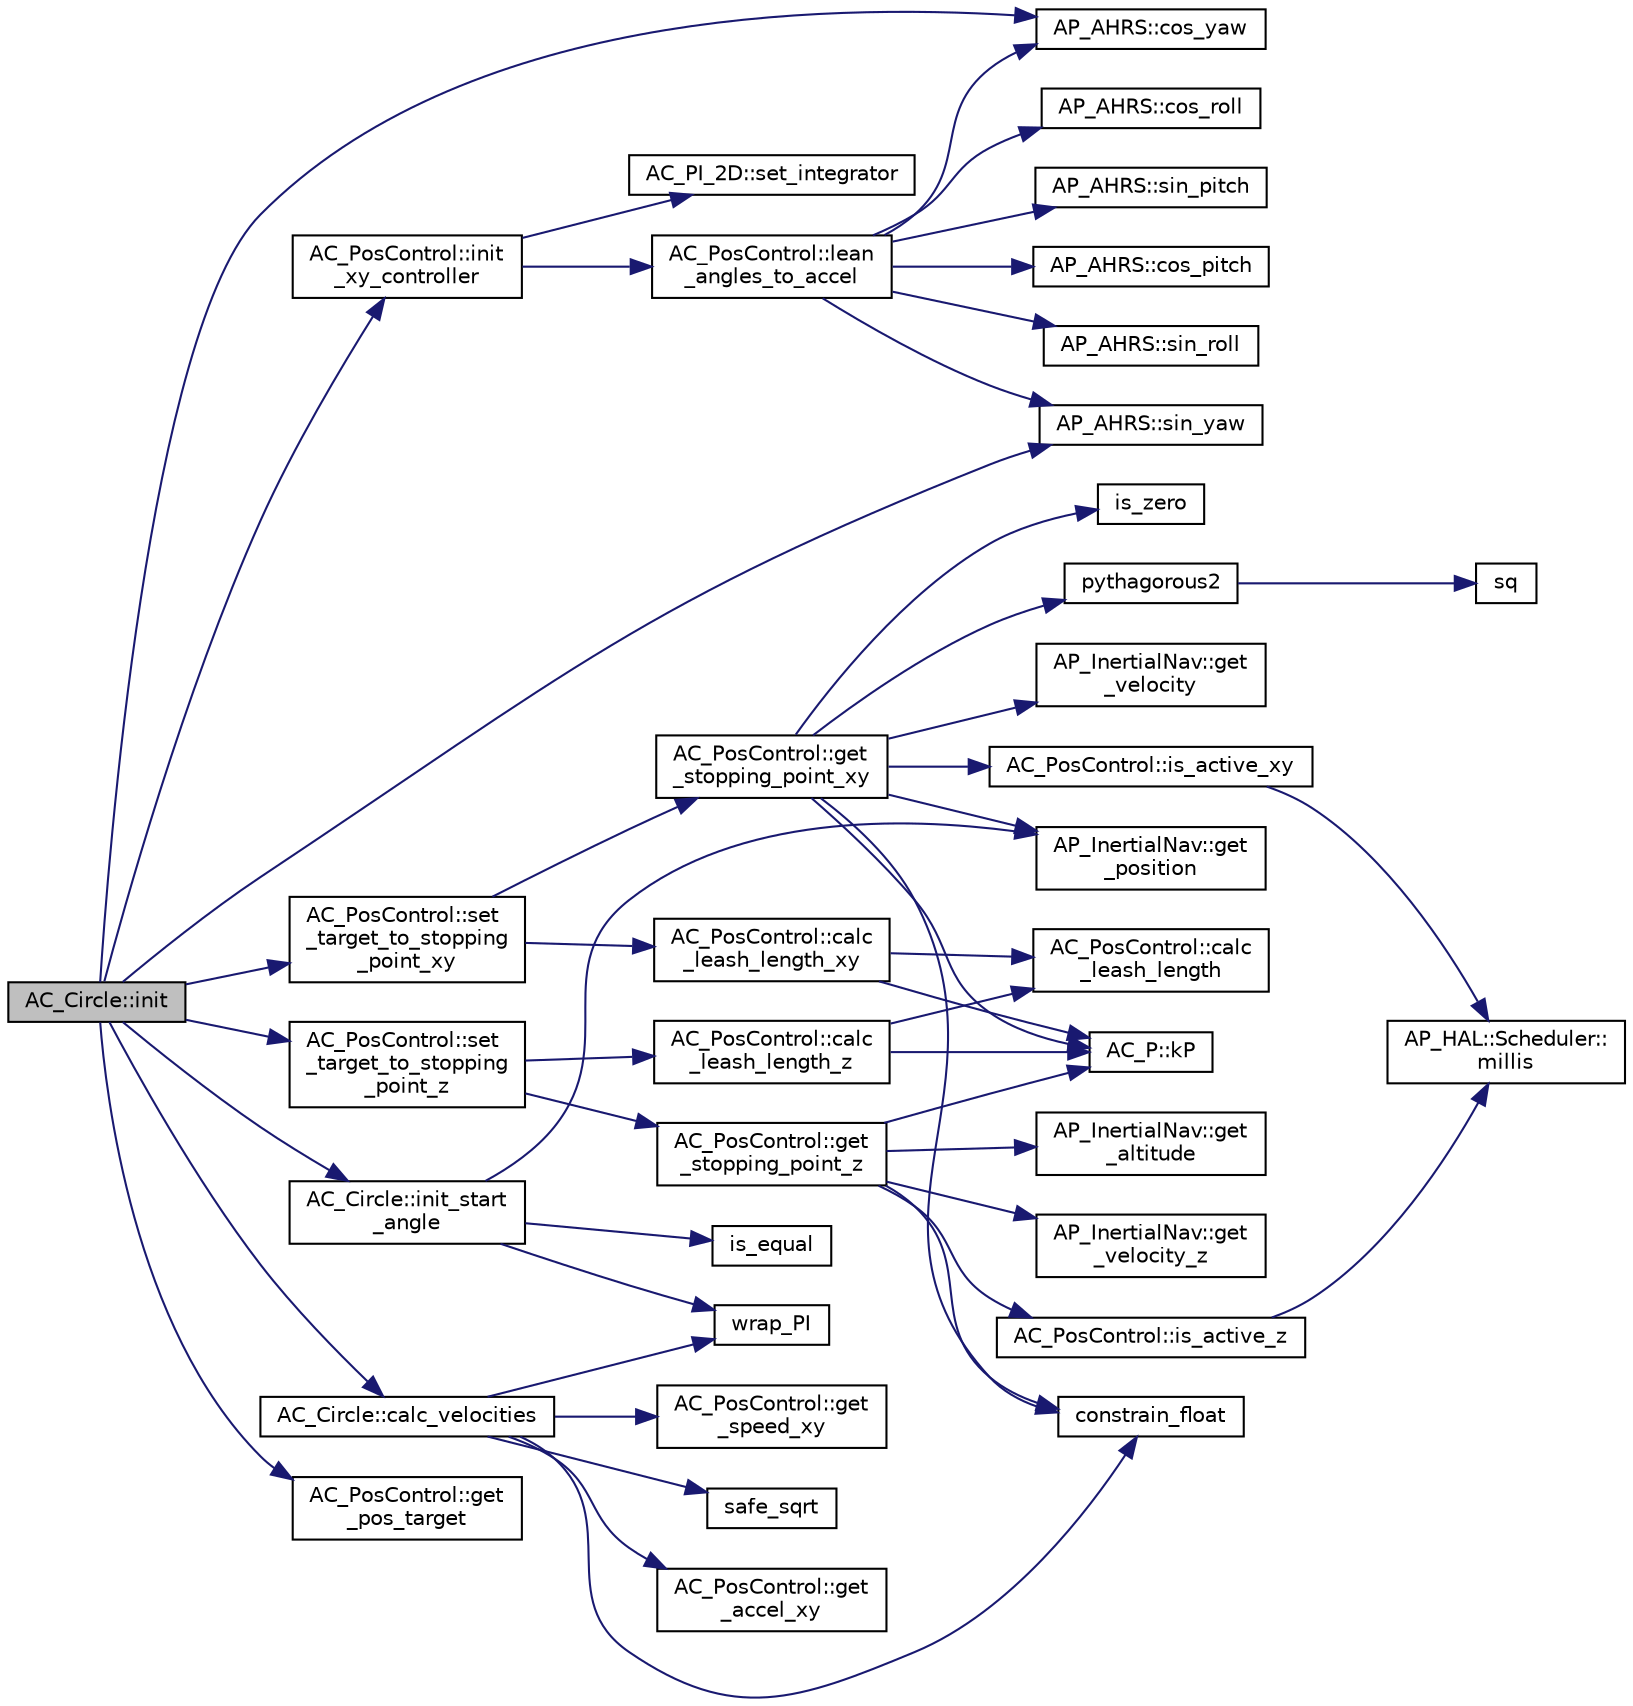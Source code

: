 digraph "AC_Circle::init"
{
 // INTERACTIVE_SVG=YES
  edge [fontname="Helvetica",fontsize="10",labelfontname="Helvetica",labelfontsize="10"];
  node [fontname="Helvetica",fontsize="10",shape=record];
  rankdir="LR";
  Node1 [label="AC_Circle::init",height=0.2,width=0.4,color="black", fillcolor="grey75", style="filled" fontcolor="black"];
  Node1 -> Node2 [color="midnightblue",fontsize="10",style="solid",fontname="Helvetica"];
  Node2 [label="AC_PosControl::init\l_xy_controller",height=0.2,width=0.4,color="black", fillcolor="white", style="filled",URL="$classAC__PosControl.html#ae1676c283b03793693b7c94cecdcd0b2"];
  Node2 -> Node3 [color="midnightblue",fontsize="10",style="solid",fontname="Helvetica"];
  Node3 [label="AC_PosControl::lean\l_angles_to_accel",height=0.2,width=0.4,color="black", fillcolor="white", style="filled",URL="$classAC__PosControl.html#a146634dd74332c97600e933213a75d5a"];
  Node3 -> Node4 [color="midnightblue",fontsize="10",style="solid",fontname="Helvetica"];
  Node4 [label="AP_AHRS::cos_yaw",height=0.2,width=0.4,color="black", fillcolor="white", style="filled",URL="$classAP__AHRS.html#a1aaffcffc239930cb651fad539362fa0"];
  Node3 -> Node5 [color="midnightblue",fontsize="10",style="solid",fontname="Helvetica"];
  Node5 [label="AP_AHRS::sin_pitch",height=0.2,width=0.4,color="black", fillcolor="white", style="filled",URL="$classAP__AHRS.html#ad38cca127a814e11e607f072bfdf03b0"];
  Node3 -> Node6 [color="midnightblue",fontsize="10",style="solid",fontname="Helvetica"];
  Node6 [label="AP_AHRS::cos_pitch",height=0.2,width=0.4,color="black", fillcolor="white", style="filled",URL="$classAP__AHRS.html#aae50efebd31d79c279e6155298433493"];
  Node3 -> Node7 [color="midnightblue",fontsize="10",style="solid",fontname="Helvetica"];
  Node7 [label="AP_AHRS::sin_yaw",height=0.2,width=0.4,color="black", fillcolor="white", style="filled",URL="$classAP__AHRS.html#ae559b9d6fdd1e8ed3001258f58c98c39"];
  Node3 -> Node8 [color="midnightblue",fontsize="10",style="solid",fontname="Helvetica"];
  Node8 [label="AP_AHRS::sin_roll",height=0.2,width=0.4,color="black", fillcolor="white", style="filled",URL="$classAP__AHRS.html#ae6e0ea7f015a055ac5f9a191b36397b2"];
  Node3 -> Node9 [color="midnightblue",fontsize="10",style="solid",fontname="Helvetica"];
  Node9 [label="AP_AHRS::cos_roll",height=0.2,width=0.4,color="black", fillcolor="white", style="filled",URL="$classAP__AHRS.html#a68ea4fdaf53cf5d7068927f5f20393ab"];
  Node2 -> Node10 [color="midnightblue",fontsize="10",style="solid",fontname="Helvetica"];
  Node10 [label="AC_PI_2D::set_integrator",height=0.2,width=0.4,color="black", fillcolor="white", style="filled",URL="$classAC__PI__2D.html#a8ac4814c01feeaf004cb2b51de479cc5"];
  Node1 -> Node11 [color="midnightblue",fontsize="10",style="solid",fontname="Helvetica"];
  Node11 [label="AC_PosControl::set\l_target_to_stopping\l_point_xy",height=0.2,width=0.4,color="black", fillcolor="white", style="filled",URL="$classAC__PosControl.html#a1f4f9aac832250d36fe36a6be1ccbb84",tooltip="set_target_to_stopping_point_xy - sets horizontal target to reasonable stopping position in cm from h..."];
  Node11 -> Node12 [color="midnightblue",fontsize="10",style="solid",fontname="Helvetica"];
  Node12 [label="AC_PosControl::calc\l_leash_length_xy",height=0.2,width=0.4,color="black", fillcolor="white", style="filled",URL="$classAC__PosControl.html#ac4f923c39399266568b9ae9419a0596f"];
  Node12 -> Node13 [color="midnightblue",fontsize="10",style="solid",fontname="Helvetica"];
  Node13 [label="AC_PosControl::calc\l_leash_length",height=0.2,width=0.4,color="black", fillcolor="white", style="filled",URL="$classAC__PosControl.html#a92e0998be57c8a917a7a7514c542e314",tooltip="calc_leash_length - calculates the horizontal leash length given a maximum speed, acceleration and po..."];
  Node12 -> Node14 [color="midnightblue",fontsize="10",style="solid",fontname="Helvetica"];
  Node14 [label="AC_P::kP",height=0.2,width=0.4,color="black", fillcolor="white", style="filled",URL="$classAC__P.html#a9378b33d8cfb4bf2417880c038f1b7a2"];
  Node11 -> Node15 [color="midnightblue",fontsize="10",style="solid",fontname="Helvetica"];
  Node15 [label="AC_PosControl::get\l_stopping_point_xy",height=0.2,width=0.4,color="black", fillcolor="white", style="filled",URL="$classAC__PosControl.html#a4054e2d2dc53b9b0c2fd26898781af89"];
  Node15 -> Node16 [color="midnightblue",fontsize="10",style="solid",fontname="Helvetica"];
  Node16 [label="AP_InertialNav::get\l_position",height=0.2,width=0.4,color="black", fillcolor="white", style="filled",URL="$classAP__InertialNav.html#a39348dd51a8c32fe16d01dfef284e31a"];
  Node15 -> Node17 [color="midnightblue",fontsize="10",style="solid",fontname="Helvetica"];
  Node17 [label="AP_InertialNav::get\l_velocity",height=0.2,width=0.4,color="black", fillcolor="white", style="filled",URL="$classAP__InertialNav.html#a5bfad40c8a4e0ca98aa09c80e17c4ff5"];
  Node15 -> Node14 [color="midnightblue",fontsize="10",style="solid",fontname="Helvetica"];
  Node15 -> Node18 [color="midnightblue",fontsize="10",style="solid",fontname="Helvetica"];
  Node18 [label="AC_PosControl::is_active_xy",height=0.2,width=0.4,color="black", fillcolor="white", style="filled",URL="$classAC__PosControl.html#ad6864eaa25734c3908f5a77da3499a60"];
  Node18 -> Node19 [color="midnightblue",fontsize="10",style="solid",fontname="Helvetica"];
  Node19 [label="AP_HAL::Scheduler::\lmillis",height=0.2,width=0.4,color="black", fillcolor="white", style="filled",URL="$classAP__HAL_1_1Scheduler.html#a26b68339fc68a562d8d3a1238d0ec8c1"];
  Node15 -> Node20 [color="midnightblue",fontsize="10",style="solid",fontname="Helvetica"];
  Node20 [label="pythagorous2",height=0.2,width=0.4,color="black", fillcolor="white", style="filled",URL="$AP__Math_8cpp.html#afd3767d48a7b20f6d5220a4f8007af00"];
  Node20 -> Node21 [color="midnightblue",fontsize="10",style="solid",fontname="Helvetica"];
  Node21 [label="sq",height=0.2,width=0.4,color="black", fillcolor="white", style="filled",URL="$AP__Math_8cpp.html#a996fdbe87607543eef5dcb234f6bc017"];
  Node15 -> Node22 [color="midnightblue",fontsize="10",style="solid",fontname="Helvetica"];
  Node22 [label="is_zero",height=0.2,width=0.4,color="black", fillcolor="white", style="filled",URL="$AP__Math_8h.html#a108b79eeb35c5d58f324458ec9e1e9f2"];
  Node15 -> Node23 [color="midnightblue",fontsize="10",style="solid",fontname="Helvetica"];
  Node23 [label="constrain_float",height=0.2,width=0.4,color="black", fillcolor="white", style="filled",URL="$AP__Math_8cpp.html#a08eedb329d8162ddbd344d4f6c8cde20"];
  Node1 -> Node24 [color="midnightblue",fontsize="10",style="solid",fontname="Helvetica"];
  Node24 [label="AC_PosControl::set\l_target_to_stopping\l_point_z",height=0.2,width=0.4,color="black", fillcolor="white", style="filled",URL="$classAC__PosControl.html#a51caffd56dd27f42595df30f63cd1eaa",tooltip="set_target_to_stopping_point_z - sets altitude target to reasonable stopping altitude in cm above hom..."];
  Node24 -> Node25 [color="midnightblue",fontsize="10",style="solid",fontname="Helvetica"];
  Node25 [label="AC_PosControl::calc\l_leash_length_z",height=0.2,width=0.4,color="black", fillcolor="white", style="filled",URL="$classAC__PosControl.html#acac2980eb3698791d55ca8fa260ab5af"];
  Node25 -> Node13 [color="midnightblue",fontsize="10",style="solid",fontname="Helvetica"];
  Node25 -> Node14 [color="midnightblue",fontsize="10",style="solid",fontname="Helvetica"];
  Node24 -> Node26 [color="midnightblue",fontsize="10",style="solid",fontname="Helvetica"];
  Node26 [label="AC_PosControl::get\l_stopping_point_z",height=0.2,width=0.4,color="black", fillcolor="white", style="filled",URL="$classAC__PosControl.html#a20ac6348cbb9a1ac803c626c91ec93e5",tooltip="get_stopping_point_z - calculates stopping point based on current position, velocity, vehicle acceleration "];
  Node26 -> Node27 [color="midnightblue",fontsize="10",style="solid",fontname="Helvetica"];
  Node27 [label="AP_InertialNav::get\l_altitude",height=0.2,width=0.4,color="black", fillcolor="white", style="filled",URL="$classAP__InertialNav.html#ac47da3c171cdcaabb4bc3a2749762461"];
  Node26 -> Node28 [color="midnightblue",fontsize="10",style="solid",fontname="Helvetica"];
  Node28 [label="AP_InertialNav::get\l_velocity_z",height=0.2,width=0.4,color="black", fillcolor="white", style="filled",URL="$classAP__InertialNav.html#a0bfe83fb80c4340b39987b25c26659b6"];
  Node26 -> Node29 [color="midnightblue",fontsize="10",style="solid",fontname="Helvetica"];
  Node29 [label="AC_PosControl::is_active_z",height=0.2,width=0.4,color="black", fillcolor="white", style="filled",URL="$classAC__PosControl.html#aeaaab19261649e644c0c83b471a0325c"];
  Node29 -> Node19 [color="midnightblue",fontsize="10",style="solid",fontname="Helvetica"];
  Node26 -> Node14 [color="midnightblue",fontsize="10",style="solid",fontname="Helvetica"];
  Node26 -> Node23 [color="midnightblue",fontsize="10",style="solid",fontname="Helvetica"];
  Node1 -> Node30 [color="midnightblue",fontsize="10",style="solid",fontname="Helvetica"];
  Node30 [label="AC_PosControl::get\l_pos_target",height=0.2,width=0.4,color="black", fillcolor="white", style="filled",URL="$classAC__PosControl.html#a6b3617b946ffd6935c11a63629f186ec",tooltip="get_pos_target - get target as position vector (from home in cm) "];
  Node1 -> Node4 [color="midnightblue",fontsize="10",style="solid",fontname="Helvetica"];
  Node1 -> Node7 [color="midnightblue",fontsize="10",style="solid",fontname="Helvetica"];
  Node1 -> Node31 [color="midnightblue",fontsize="10",style="solid",fontname="Helvetica"];
  Node31 [label="AC_Circle::calc_velocities",height=0.2,width=0.4,color="black", fillcolor="white", style="filled",URL="$classAC__Circle.html#a6de4bcfa10fa30b3f0060cbc54244383"];
  Node31 -> Node32 [color="midnightblue",fontsize="10",style="solid",fontname="Helvetica"];
  Node32 [label="wrap_PI",height=0.2,width=0.4,color="black", fillcolor="white", style="filled",URL="$AP__Math_8h.html#ada62278a4b460237f914e1c6a5355e55"];
  Node31 -> Node33 [color="midnightblue",fontsize="10",style="solid",fontname="Helvetica"];
  Node33 [label="AC_PosControl::get\l_speed_xy",height=0.2,width=0.4,color="black", fillcolor="white", style="filled",URL="$classAC__PosControl.html#aa29e7079a2637d1820276bd35a76c084"];
  Node31 -> Node34 [color="midnightblue",fontsize="10",style="solid",fontname="Helvetica"];
  Node34 [label="safe_sqrt",height=0.2,width=0.4,color="black", fillcolor="white", style="filled",URL="$AP__Math_8cpp.html#a7b812b7e8008b90ab24bcd9c3b0e8e3b"];
  Node31 -> Node35 [color="midnightblue",fontsize="10",style="solid",fontname="Helvetica"];
  Node35 [label="AC_PosControl::get\l_accel_xy",height=0.2,width=0.4,color="black", fillcolor="white", style="filled",URL="$classAC__PosControl.html#a00403fdcd2f83a4218f58dd59db4863c"];
  Node31 -> Node23 [color="midnightblue",fontsize="10",style="solid",fontname="Helvetica"];
  Node1 -> Node36 [color="midnightblue",fontsize="10",style="solid",fontname="Helvetica"];
  Node36 [label="AC_Circle::init_start\l_angle",height=0.2,width=0.4,color="black", fillcolor="white", style="filled",URL="$classAC__Circle.html#a068f730ad380c70882516caa8807108e"];
  Node36 -> Node32 [color="midnightblue",fontsize="10",style="solid",fontname="Helvetica"];
  Node36 -> Node16 [color="midnightblue",fontsize="10",style="solid",fontname="Helvetica"];
  Node36 -> Node37 [color="midnightblue",fontsize="10",style="solid",fontname="Helvetica"];
  Node37 [label="is_equal",height=0.2,width=0.4,color="black", fillcolor="white", style="filled",URL="$AP__Math_8h.html#acedd05d9f5ab6f2878991cc684e17c18"];
}
